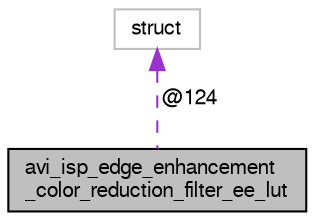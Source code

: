 digraph "avi_isp_edge_enhancement_color_reduction_filter_ee_lut"
{
  edge [fontname="FreeSans",fontsize="10",labelfontname="FreeSans",labelfontsize="10"];
  node [fontname="FreeSans",fontsize="10",shape=record];
  Node1 [label="avi_isp_edge_enhancement\l_color_reduction_filter_ee_lut",height=0.2,width=0.4,color="black", fillcolor="grey75", style="filled", fontcolor="black"];
  Node2 -> Node1 [dir="back",color="darkorchid3",fontsize="10",style="dashed",label=" @124" ,fontname="FreeSans"];
  Node2 [label="struct",height=0.2,width=0.4,color="grey75", fillcolor="white", style="filled"];
}
